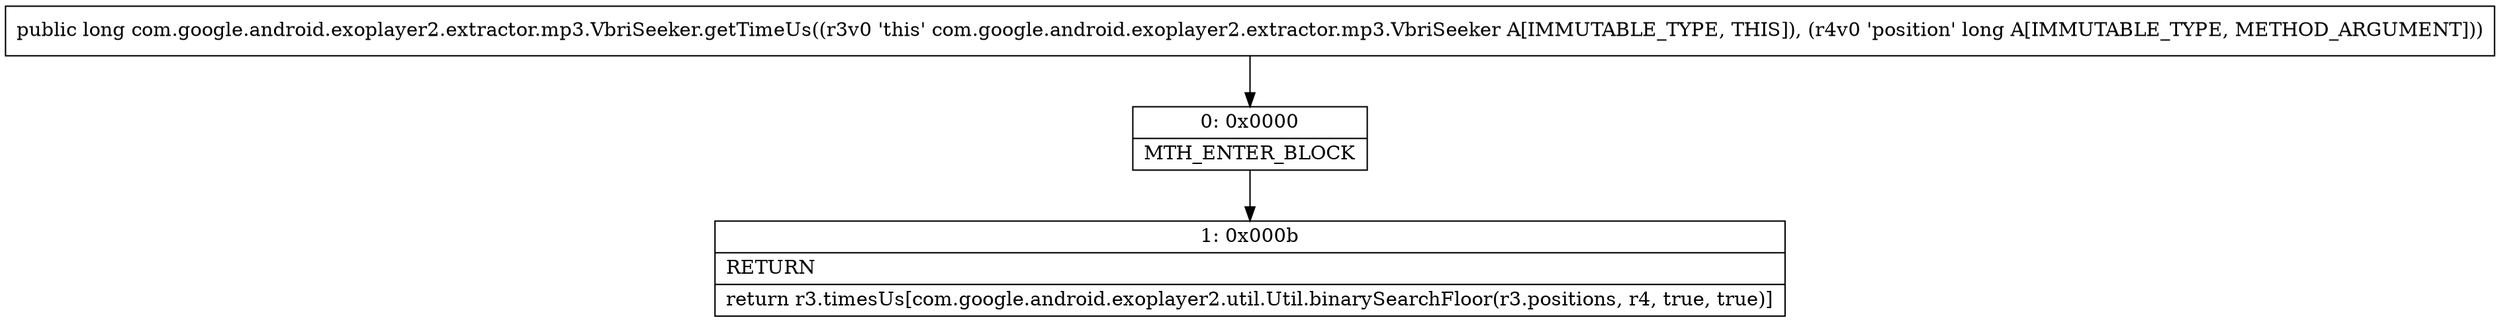 digraph "CFG forcom.google.android.exoplayer2.extractor.mp3.VbriSeeker.getTimeUs(J)J" {
Node_0 [shape=record,label="{0\:\ 0x0000|MTH_ENTER_BLOCK\l}"];
Node_1 [shape=record,label="{1\:\ 0x000b|RETURN\l|return r3.timesUs[com.google.android.exoplayer2.util.Util.binarySearchFloor(r3.positions, r4, true, true)]\l}"];
MethodNode[shape=record,label="{public long com.google.android.exoplayer2.extractor.mp3.VbriSeeker.getTimeUs((r3v0 'this' com.google.android.exoplayer2.extractor.mp3.VbriSeeker A[IMMUTABLE_TYPE, THIS]), (r4v0 'position' long A[IMMUTABLE_TYPE, METHOD_ARGUMENT])) }"];
MethodNode -> Node_0;
Node_0 -> Node_1;
}

